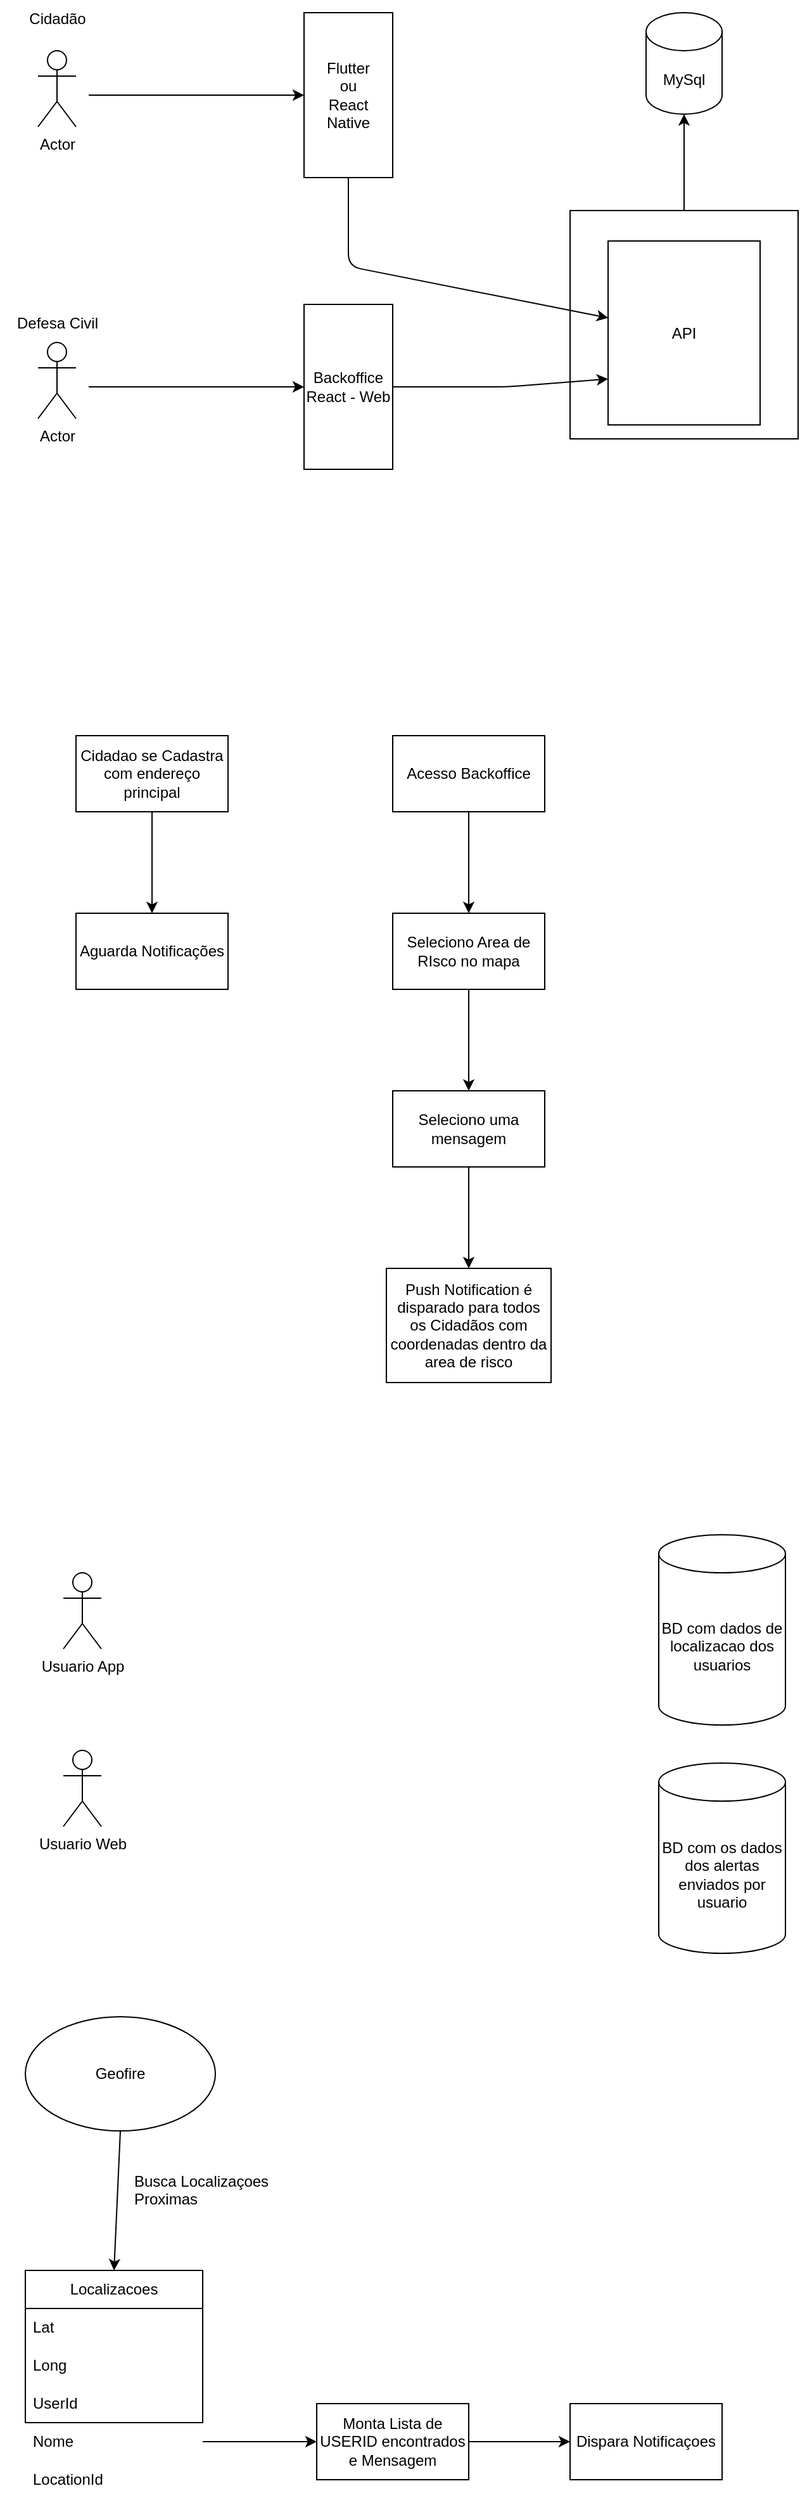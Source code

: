 <mxfile>
    <diagram id="L6k9CliidEB1IemVry3x" name="Page-1">
        <mxGraphModel dx="1275" dy="540" grid="1" gridSize="10" guides="1" tooltips="1" connect="1" arrows="1" fold="1" page="1" pageScale="1" pageWidth="850" pageHeight="1100" math="0" shadow="0">
            <root>
                <mxCell id="0"/>
                <mxCell id="1" parent="0"/>
                <mxCell id="5" value="MySql" style="shape=cylinder3;whiteSpace=wrap;html=1;boundedLbl=1;backgroundOutline=1;size=15;" parent="1" vertex="1">
                    <mxGeometry x="570" y="80" width="60" height="80" as="geometry"/>
                </mxCell>
                <mxCell id="7" value="" style="edgeStyle=none;html=1;" parent="1" source="6" target="5" edge="1">
                    <mxGeometry relative="1" as="geometry"/>
                </mxCell>
                <mxCell id="6" value="" style="whiteSpace=wrap;html=1;aspect=fixed;" parent="1" vertex="1">
                    <mxGeometry x="510" y="236" width="180" height="180" as="geometry"/>
                </mxCell>
                <mxCell id="21" style="edgeStyle=none;html=1;entryX=0;entryY=0.5;entryDx=0;entryDy=0;" parent="1" target="11" edge="1">
                    <mxGeometry relative="1" as="geometry">
                        <mxPoint x="130" y="145" as="sourcePoint"/>
                    </mxGeometry>
                </mxCell>
                <mxCell id="15" style="edgeStyle=none;html=1;" parent="1" source="11" target="14" edge="1">
                    <mxGeometry relative="1" as="geometry">
                        <mxPoint x="540" y="280" as="targetPoint"/>
                        <Array as="points">
                            <mxPoint x="335" y="280"/>
                        </Array>
                    </mxGeometry>
                </mxCell>
                <mxCell id="11" value="Flutter&lt;br&gt;ou&lt;br&gt;React Native" style="rounded=0;whiteSpace=wrap;html=1;" parent="1" vertex="1">
                    <mxGeometry x="300" y="80" width="70" height="130" as="geometry"/>
                </mxCell>
                <mxCell id="16" style="edgeStyle=none;html=1;entryX=0;entryY=0.75;entryDx=0;entryDy=0;" parent="1" source="12" target="14" edge="1">
                    <mxGeometry relative="1" as="geometry">
                        <Array as="points">
                            <mxPoint x="460" y="375"/>
                        </Array>
                    </mxGeometry>
                </mxCell>
                <mxCell id="12" value="Backoffice&lt;br&gt;React - Web" style="rounded=0;whiteSpace=wrap;html=1;" parent="1" vertex="1">
                    <mxGeometry x="300" y="310" width="70" height="130" as="geometry"/>
                </mxCell>
                <mxCell id="14" value="API" style="rounded=0;whiteSpace=wrap;html=1;" parent="1" vertex="1">
                    <mxGeometry x="540" y="260" width="120" height="145" as="geometry"/>
                </mxCell>
                <mxCell id="17" value="Cidadão" style="text;html=1;align=center;verticalAlign=middle;resizable=0;points=[];autosize=1;strokeColor=none;fillColor=none;" parent="1" vertex="1">
                    <mxGeometry x="70" y="70" width="70" height="30" as="geometry"/>
                </mxCell>
                <mxCell id="22" style="edgeStyle=none;html=1;entryX=0;entryY=0.5;entryDx=0;entryDy=0;" parent="1" target="12" edge="1">
                    <mxGeometry relative="1" as="geometry">
                        <mxPoint x="130" y="375" as="sourcePoint"/>
                    </mxGeometry>
                </mxCell>
                <mxCell id="20" value="Defesa Civil" style="text;html=1;align=center;verticalAlign=middle;resizable=0;points=[];autosize=1;strokeColor=none;fillColor=none;" parent="1" vertex="1">
                    <mxGeometry x="60" y="310" width="90" height="30" as="geometry"/>
                </mxCell>
                <mxCell id="25" value="" style="edgeStyle=none;html=1;" parent="1" source="23" target="24" edge="1">
                    <mxGeometry relative="1" as="geometry"/>
                </mxCell>
                <mxCell id="23" value="Cidadao se Cadastra com endereço principal" style="rounded=0;whiteSpace=wrap;html=1;" parent="1" vertex="1">
                    <mxGeometry x="120" y="650" width="120" height="60" as="geometry"/>
                </mxCell>
                <mxCell id="24" value="Aguarda Notificações" style="whiteSpace=wrap;html=1;rounded=0;" parent="1" vertex="1">
                    <mxGeometry x="120" y="790" width="120" height="60" as="geometry"/>
                </mxCell>
                <mxCell id="28" value="" style="edgeStyle=none;html=1;" parent="1" source="26" target="27" edge="1">
                    <mxGeometry relative="1" as="geometry"/>
                </mxCell>
                <mxCell id="26" value="Acesso Backoffice" style="whiteSpace=wrap;html=1;" parent="1" vertex="1">
                    <mxGeometry x="370" y="650" width="120" height="60" as="geometry"/>
                </mxCell>
                <mxCell id="30" value="" style="edgeStyle=none;html=1;" parent="1" source="27" target="29" edge="1">
                    <mxGeometry relative="1" as="geometry"/>
                </mxCell>
                <mxCell id="27" value="Seleciono Area de RIsco no mapa" style="whiteSpace=wrap;html=1;" parent="1" vertex="1">
                    <mxGeometry x="370" y="790" width="120" height="60" as="geometry"/>
                </mxCell>
                <mxCell id="32" value="" style="edgeStyle=none;html=1;" parent="1" source="29" target="31" edge="1">
                    <mxGeometry relative="1" as="geometry"/>
                </mxCell>
                <mxCell id="29" value="Seleciono uma mensagem" style="whiteSpace=wrap;html=1;" parent="1" vertex="1">
                    <mxGeometry x="370" y="930" width="120" height="60" as="geometry"/>
                </mxCell>
                <mxCell id="31" value="Push Notification é disparado para todos os Cidadãos com coordenadas dentro da area de risco" style="whiteSpace=wrap;html=1;" parent="1" vertex="1">
                    <mxGeometry x="365" y="1070" width="130" height="90" as="geometry"/>
                </mxCell>
                <mxCell id="33" value="Actor" style="shape=umlActor;verticalLabelPosition=bottom;verticalAlign=top;html=1;outlineConnect=0;" parent="1" vertex="1">
                    <mxGeometry x="90" y="110" width="30" height="60" as="geometry"/>
                </mxCell>
                <mxCell id="34" value="Actor" style="shape=umlActor;verticalLabelPosition=bottom;verticalAlign=top;html=1;outlineConnect=0;" parent="1" vertex="1">
                    <mxGeometry x="90" y="340" width="30" height="60" as="geometry"/>
                </mxCell>
                <mxCell id="35" value="BD com dados de localizacao dos usuarios" style="shape=cylinder3;whiteSpace=wrap;html=1;boundedLbl=1;backgroundOutline=1;size=15;" vertex="1" parent="1">
                    <mxGeometry x="580" y="1280" width="100" height="150" as="geometry"/>
                </mxCell>
                <mxCell id="36" value="BD com os dados dos alertas enviados por usuario" style="shape=cylinder3;whiteSpace=wrap;html=1;boundedLbl=1;backgroundOutline=1;size=15;" vertex="1" parent="1">
                    <mxGeometry x="580" y="1460" width="100" height="150" as="geometry"/>
                </mxCell>
                <mxCell id="37" value="Usuario App" style="shape=umlActor;verticalLabelPosition=bottom;verticalAlign=top;html=1;outlineConnect=0;" vertex="1" parent="1">
                    <mxGeometry x="110" y="1310" width="30" height="60" as="geometry"/>
                </mxCell>
                <mxCell id="38" value="Usuario Web" style="shape=umlActor;verticalLabelPosition=bottom;verticalAlign=top;html=1;outlineConnect=0;" vertex="1" parent="1">
                    <mxGeometry x="110" y="1450" width="30" height="60" as="geometry"/>
                </mxCell>
                <mxCell id="40" value="Localizacoes" style="swimlane;fontStyle=0;childLayout=stackLayout;horizontal=1;startSize=30;horizontalStack=0;resizeParent=1;resizeParentMax=0;resizeLast=0;collapsible=1;marginBottom=0;whiteSpace=wrap;html=1;" vertex="1" parent="1">
                    <mxGeometry x="80" y="1860" width="140" height="120" as="geometry"/>
                </mxCell>
                <mxCell id="41" value="Lat" style="text;strokeColor=none;fillColor=none;align=left;verticalAlign=middle;spacingLeft=4;spacingRight=4;overflow=hidden;points=[[0,0.5],[1,0.5]];portConstraint=eastwest;rotatable=0;whiteSpace=wrap;html=1;" vertex="1" parent="40">
                    <mxGeometry y="30" width="140" height="30" as="geometry"/>
                </mxCell>
                <mxCell id="42" value="Long" style="text;strokeColor=none;fillColor=none;align=left;verticalAlign=middle;spacingLeft=4;spacingRight=4;overflow=hidden;points=[[0,0.5],[1,0.5]];portConstraint=eastwest;rotatable=0;whiteSpace=wrap;html=1;" vertex="1" parent="40">
                    <mxGeometry y="60" width="140" height="30" as="geometry"/>
                </mxCell>
                <mxCell id="43" value="UserId" style="text;strokeColor=none;fillColor=none;align=left;verticalAlign=middle;spacingLeft=4;spacingRight=4;overflow=hidden;points=[[0,0.5],[1,0.5]];portConstraint=eastwest;rotatable=0;whiteSpace=wrap;html=1;" vertex="1" parent="40">
                    <mxGeometry y="90" width="140" height="30" as="geometry"/>
                </mxCell>
                <mxCell id="55" value="" style="edgeStyle=none;html=1;" edge="1" parent="1" source="44" target="54">
                    <mxGeometry relative="1" as="geometry"/>
                </mxCell>
                <mxCell id="44" value="Nome" style="text;strokeColor=none;fillColor=none;align=left;verticalAlign=middle;spacingLeft=4;spacingRight=4;overflow=hidden;points=[[0,0.5],[1,0.5]];portConstraint=eastwest;rotatable=0;whiteSpace=wrap;html=1;" vertex="1" parent="1">
                    <mxGeometry x="80" y="1980" width="140" height="30" as="geometry"/>
                </mxCell>
                <mxCell id="45" value="LocationId" style="text;strokeColor=none;fillColor=none;align=left;verticalAlign=middle;spacingLeft=4;spacingRight=4;overflow=hidden;points=[[0,0.5],[1,0.5]];portConstraint=eastwest;rotatable=0;whiteSpace=wrap;html=1;" vertex="1" parent="1">
                    <mxGeometry x="80" y="2010" width="140" height="30" as="geometry"/>
                </mxCell>
                <mxCell id="51" style="edgeStyle=none;html=1;exitX=0.5;exitY=1;exitDx=0;exitDy=0;entryX=0.5;entryY=0;entryDx=0;entryDy=0;" edge="1" parent="1" source="50" target="40">
                    <mxGeometry relative="1" as="geometry"/>
                </mxCell>
                <mxCell id="50" value="Geofire" style="ellipse;whiteSpace=wrap;html=1;" vertex="1" parent="1">
                    <mxGeometry x="80" y="1660" width="150" height="90" as="geometry"/>
                </mxCell>
                <mxCell id="52" value="Busca Localizaçoes Proximas" style="text;strokeColor=none;fillColor=none;align=left;verticalAlign=middle;spacingLeft=4;spacingRight=4;overflow=hidden;points=[[0,0.5],[1,0.5]];portConstraint=eastwest;rotatable=0;whiteSpace=wrap;html=1;" vertex="1" parent="1">
                    <mxGeometry x="160" y="1780" width="140" height="30" as="geometry"/>
                </mxCell>
                <mxCell id="57" value="" style="edgeStyle=none;html=1;" edge="1" parent="1" source="54" target="56">
                    <mxGeometry relative="1" as="geometry"/>
                </mxCell>
                <mxCell id="54" value="Monta Lista de USERID encontrados e Mensagem" style="whiteSpace=wrap;html=1;" vertex="1" parent="1">
                    <mxGeometry x="310" y="1965" width="120" height="60" as="geometry"/>
                </mxCell>
                <mxCell id="56" value="Dispara Notificaçoes" style="whiteSpace=wrap;html=1;" vertex="1" parent="1">
                    <mxGeometry x="510" y="1965" width="120" height="60" as="geometry"/>
                </mxCell>
            </root>
        </mxGraphModel>
    </diagram>
</mxfile>
